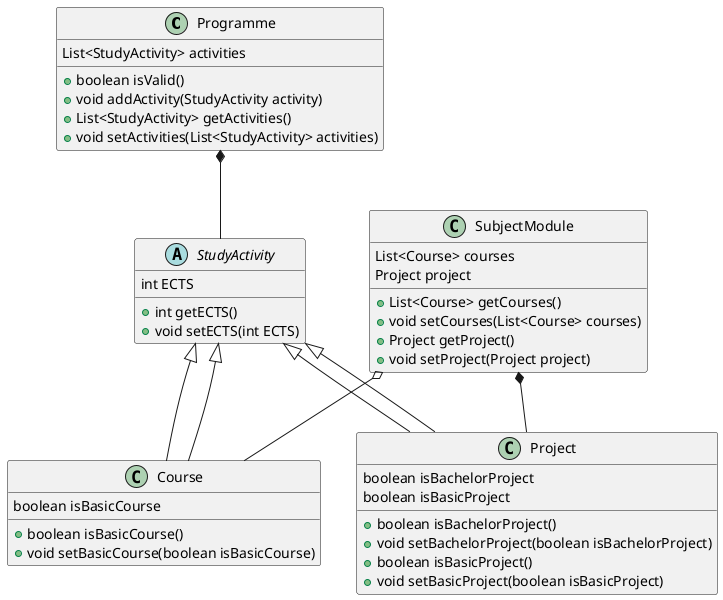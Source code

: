 @startuml
' Klassen Programme, der har en liste af StudyActivity
' Et Programme kan bestå af mange studieaktiviteter,
' som enten er kurser eller projekter
class Programme {
    List<StudyActivity> activities
    + boolean isValid()
    + void addActivity(StudyActivity activity)
    + List<StudyActivity> getActivities()
    + void setActivities(List<StudyActivity> activities)
}

' StudyActivity er en Abstrakt klasse
' fordi både Course og Project handler om ECTS points
abstract class StudyActivity {
    int ECTS
    + int getECTS()
    + void setECTS(int ECTS)
}

' Kursus, der arver fra StudyActivity
' Tjekker om det er et basicCourse
class Course extends StudyActivity {
    boolean isBasicCourse
    + boolean isBasicCourse()
    + void setBasicCourse(boolean isBasicCourse)
}

' Projekt, der arver fra StudyActivity
' Tjekker om det er et bachelorProject og et basicProject
class Project extends StudyActivity {
    boolean isBachelorProject
    boolean isBasicProject
    + boolean isBachelorProject()
    + void setBachelorProject(boolean isBachelorProject)
    + boolean isBasicProject()
    + void setBasicProject(boolean isBasicProject)
}

' SubjectModule indeholder kurser og et projekt
class SubjectModule {
    List<Course> courses
    Project project
    + List<Course> getCourses()
    + void setCourses(List<Course> courses)
    + Project getProject()
    + void setProject(Project project)
}

' Forbindelser mellem klasserne
Programme *-- StudyActivity
Course --|> StudyActivity
Project --|> StudyActivity
SubjectModule o-- Course
SubjectModule *-- Project
@enduml